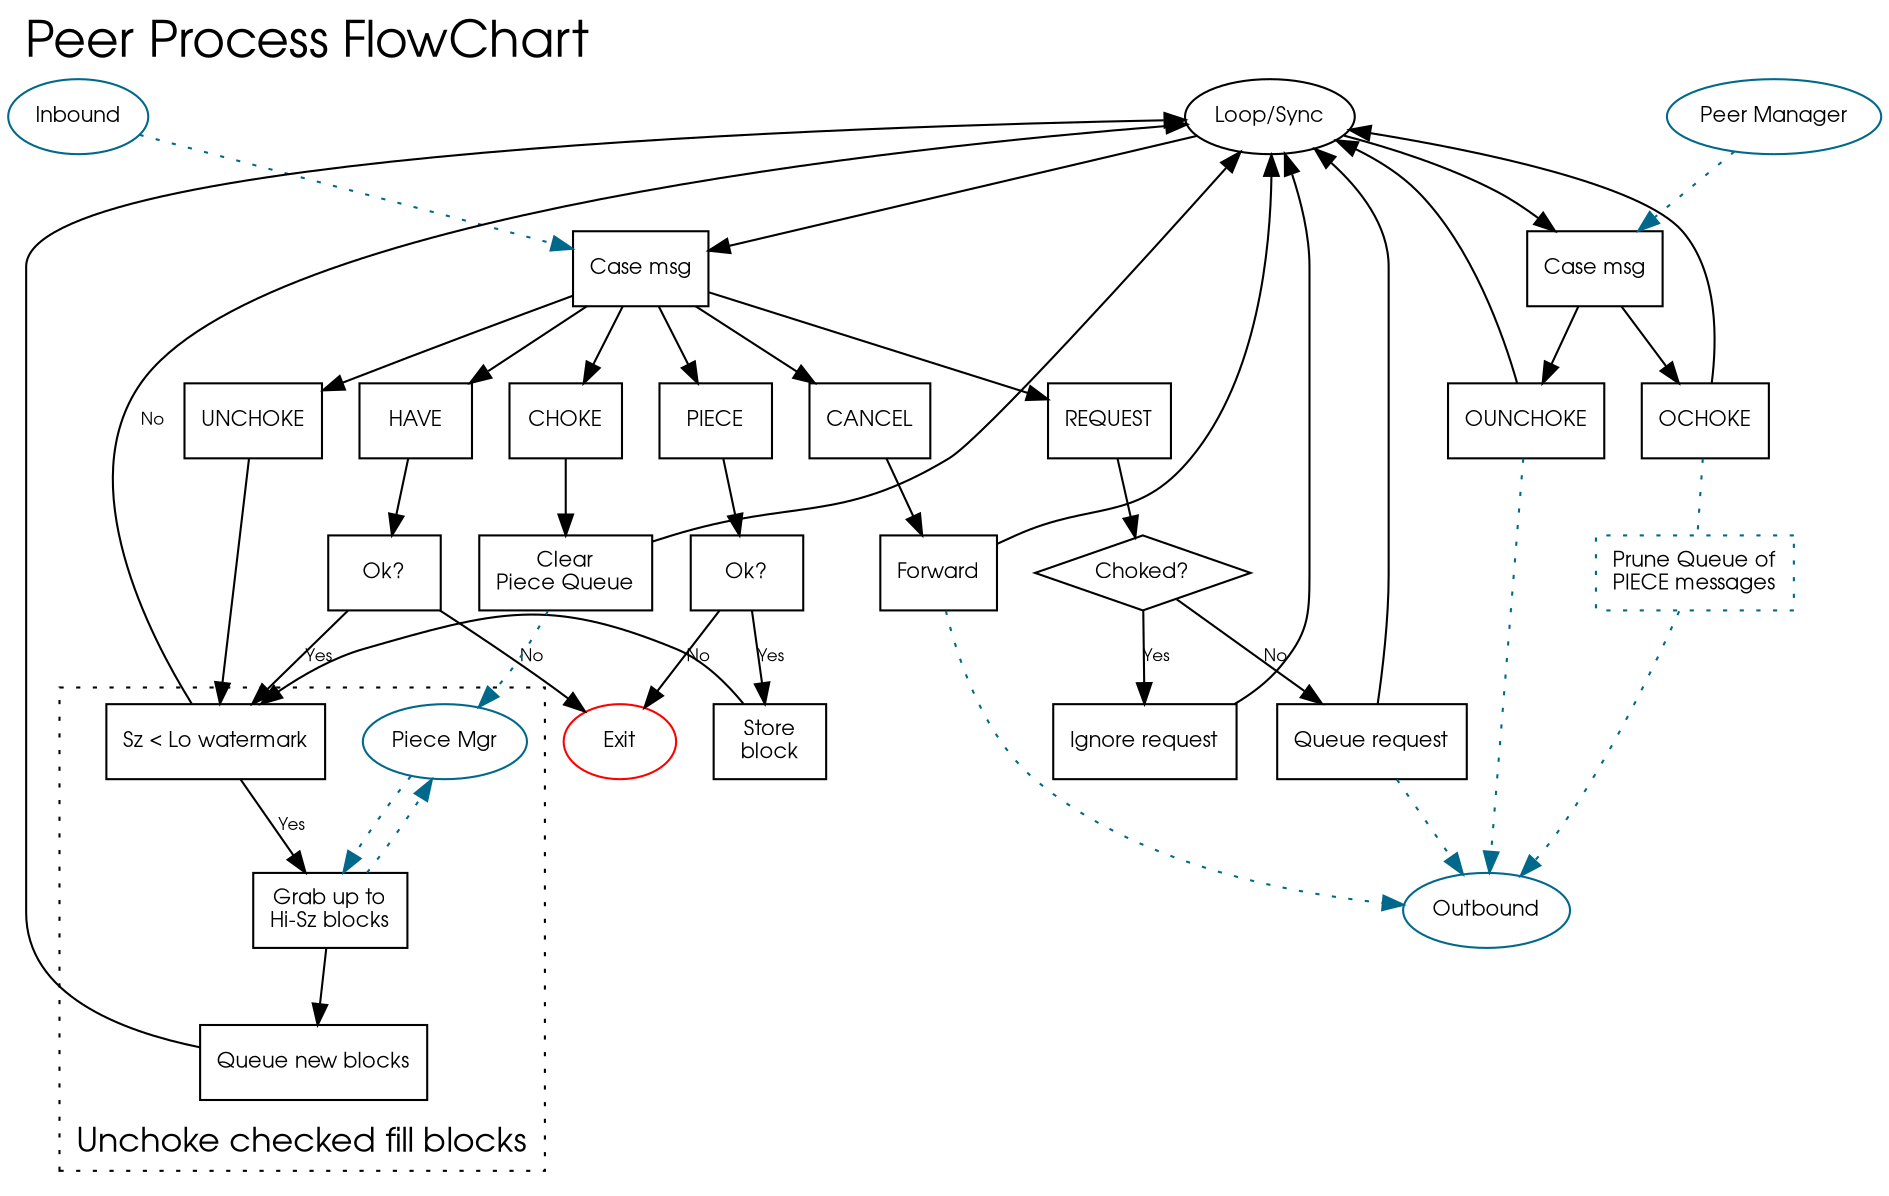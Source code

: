 digraph {
	node [fontname="URW Gothic L",fontsize=10];
	edge [fontname="URW Gothic L",fontsize=8];

	labeljust = l;
	labelloc = t;

	fontsize = 24;
	fontname="URW Gothic L";
	label = "Peer Process FlowChart";


	// External communication
	{ rank=same;
	  inbound [label="Inbound", shape=ellipse,color=deepskyblue4];
	  loop [label="Loop/Sync"];
        }

	outbound [label="Outbound", shape=ellipse,color=deepskyblue4];
	peerMgr  [label="Peer Manager",shape=ellipse,color=deepskyblue4];
	pieceMgr [label="Piece Mgr",shape=ellipse,color=deepskyblue4];

	exit [label="Exit",color=red];

	node [shape=box];

	// Loop
	caseMsg [label="Case msg"];
	casePMMsg [label="Case msg"];

	inbound -> caseMsg [style=dotted,color=deepskyblue4];
	loop -> caseMsg;
	peerMgr -> casePMMsg [style=dotted,color=deepskyblue4];
	loop -> casePMMsg;

	{ rank=same;
	  piece [label="PIECE"];
	  have [label="HAVE"];
	  cancel [label="CANCEL"];
	  unchoke [label="UNCHOKE"];
	  choke [label="CHOKE"];
	  request [label="REQUEST"];
	  ochoke [label="OCHOKE"];
	  ounchoke [label="OUNCHOKE"];
        }

	// OUnchoke

	casePMMsg -> ounchoke;
	ounchoke -> outbound [style=dotted,color=deepskyblue4];
	ounchoke -> loop;

	// OChoke
	chokePrune [label="Prune Queue of\nPIECE messages",style=dotted,shape=box,color=deepskyblue4];

	casePMMsg -> ochoke;
	ochoke -> chokePrune [style=dotted,color=deepskyblue4,arrowhead=none];
	chokePrune -> outbound [style=dotted,color=deepskyblue4];
	ochoke -> loop;

	// Piece
	pieceOk [label="Ok?"];
	pieceStore [label="Store\nblock"];

	piece -> pieceOk;
	pieceOk -> exit [label="No"];
	pieceOk -> pieceStore [label="Yes"];

	pieceStore -> sizeCheck;

	caseMsg -> piece;

	// Have
	haveOk [label="Ok?"];

	caseMsg -> have;
	have -> haveOk;
	haveOk -> exit [label="No"];
	haveOk -> sizeCheck [label="Yes"];

	// Cancel
	cancelForward [label="Forward"];

	caseMsg -> cancel;
	cancel -> cancelForward;
	cancelForward -> loop;
	cancelForward -> outbound [style="dotted",color=deepskyblue4];

	// Unchoke
	caseMsg -> unchoke;
	unchoke -> sizeCheck;

	// Choke
	clearPieceQueue [label="Clear\nPiece Queue"];

	caseMsg -> choke;
	choke -> clearPieceQueue;
	clearPieceQueue -> pieceMgr [style=dotted,color=deepskyblue4];
	clearPieceQueue -> loop;

	// Request
	requestChoked [label="Choked?",shape=diamond];
	requestIgnore [label="Ignore request"];
	queueRequest  [label="Queue request"];

	caseMsg -> request;
	request -> requestChoked;
	requestChoked -> requestIgnore [label="Yes"];
	requestIgnore -> loop;

	requestChoked -> queueRequest [label="No"];

	queueRequest -> loop;
	queueRequest -> outbound [style=dotted,color=deepskyblue4];



	subgraph cluster_fill_blocks {
		 fontsize = 16;
		 style = "dotted";
		 labelloc=b
		 label = "Unchoke checked fill blocks";

		 sizeCheck [label="Sz < Lo watermark"];
		 grabBlocks [label="Grab up to\nHi-Sz blocks"];
		 queueBlocks [label="Queue new blocks"];

		 sizeCheck -> loop [label="No"];
		 sizeCheck -> grabBlocks [label="Yes"];

		 grabBlocks -> pieceMgr [style=dotted,color=deepskyblue4];
		 pieceMgr -> grabBlocks [style=dotted,color=deepskyblue4];

		 grabBlocks -> queueBlocks;
		 queueBlocks -> loop;
	}
}
